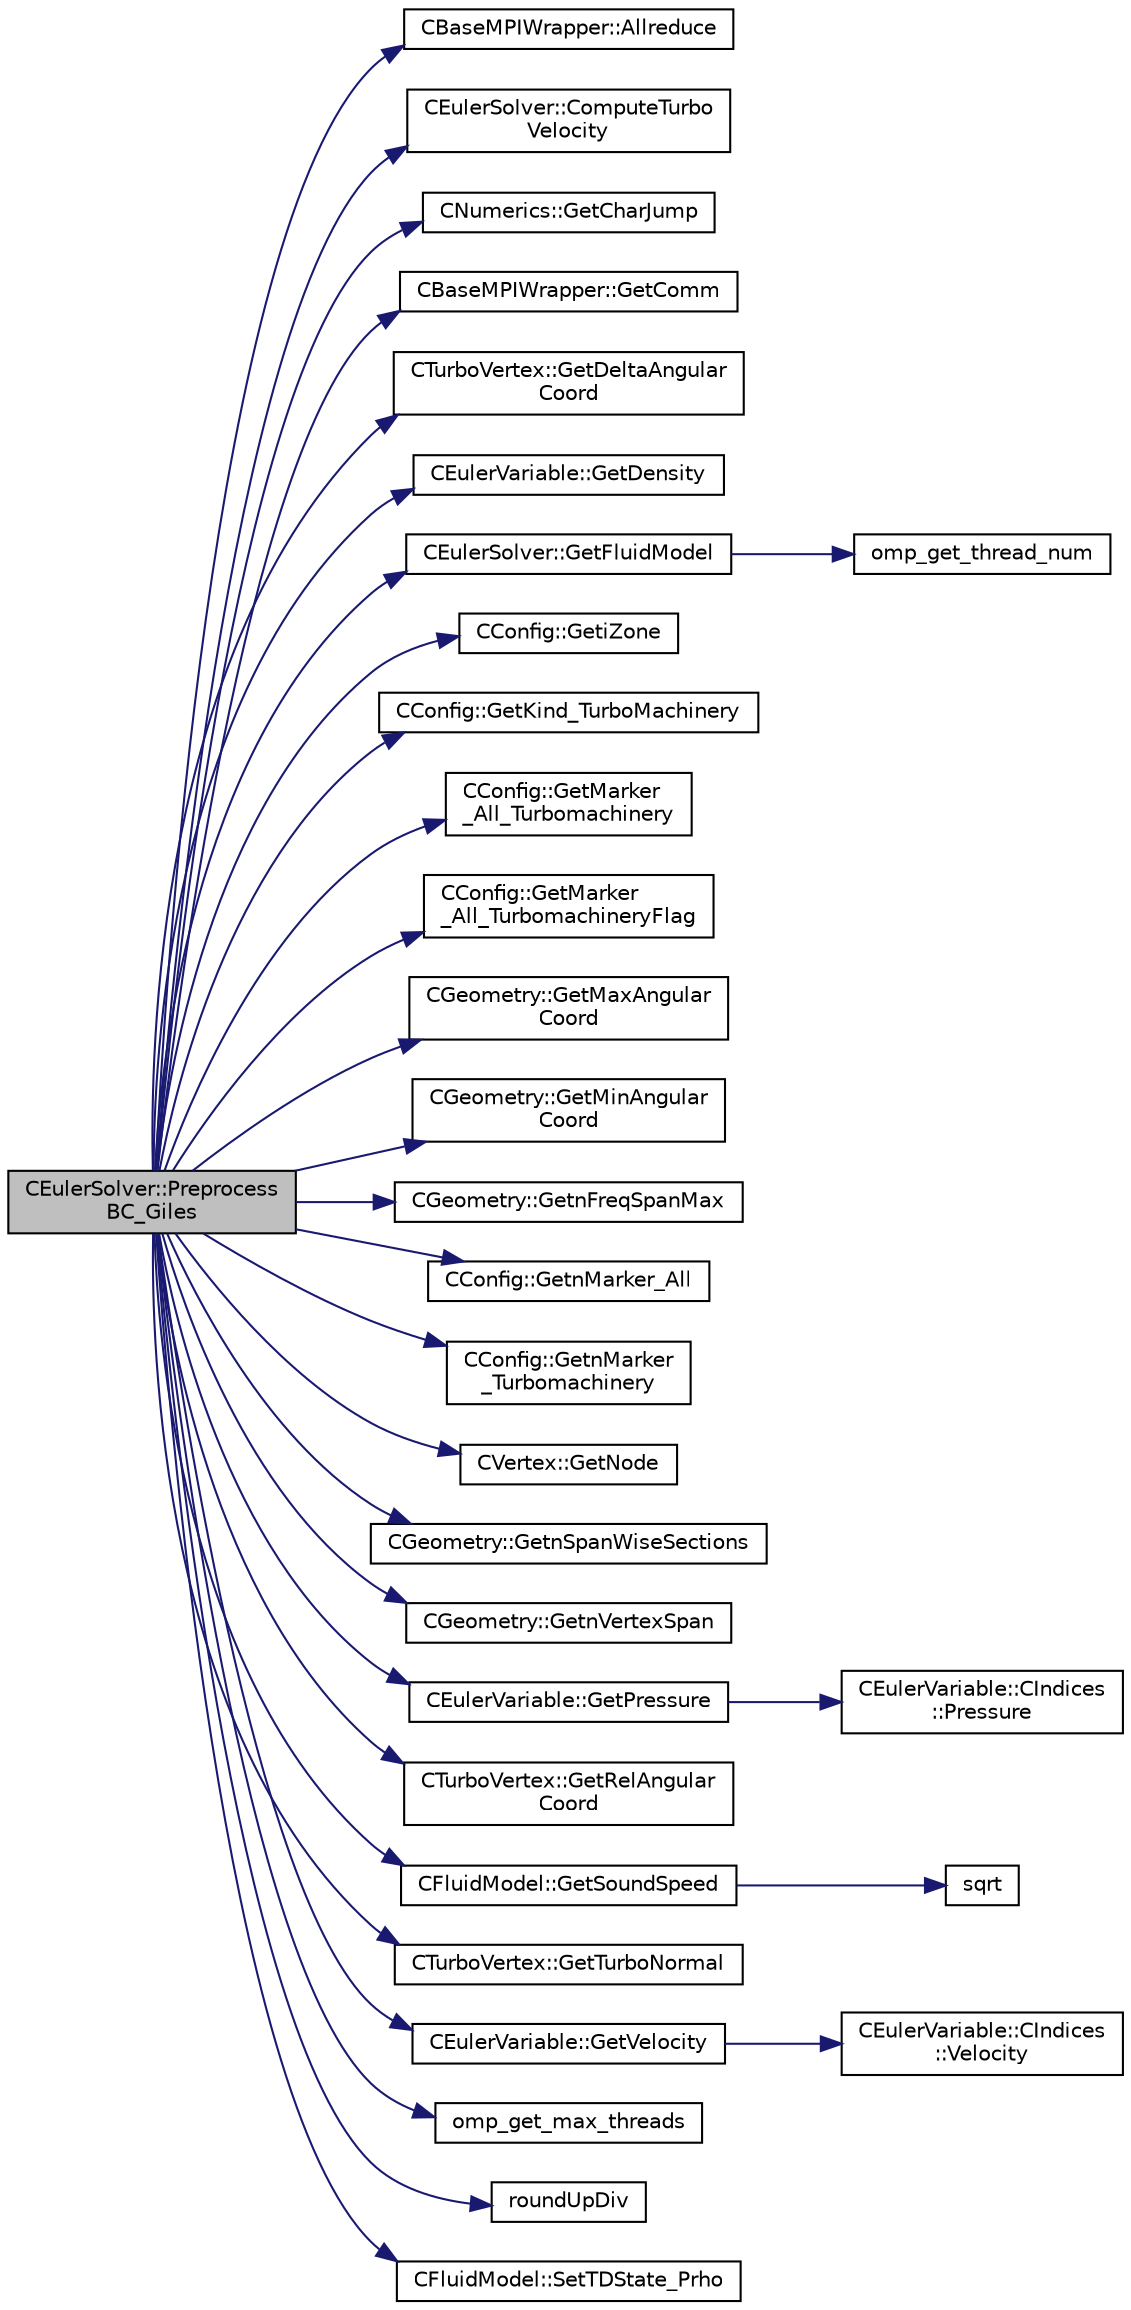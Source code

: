 digraph "CEulerSolver::PreprocessBC_Giles"
{
 // LATEX_PDF_SIZE
  edge [fontname="Helvetica",fontsize="10",labelfontname="Helvetica",labelfontsize="10"];
  node [fontname="Helvetica",fontsize="10",shape=record];
  rankdir="LR";
  Node1 [label="CEulerSolver::Preprocess\lBC_Giles",height=0.2,width=0.4,color="black", fillcolor="grey75", style="filled", fontcolor="black",tooltip="It computes Fourier transformation for the needed quantities along the pitch for each span in turboma..."];
  Node1 -> Node2 [color="midnightblue",fontsize="10",style="solid",fontname="Helvetica"];
  Node2 [label="CBaseMPIWrapper::Allreduce",height=0.2,width=0.4,color="black", fillcolor="white", style="filled",URL="$classCBaseMPIWrapper.html#a381d4b3738c09d92ee1ae9f89715b541",tooltip=" "];
  Node1 -> Node3 [color="midnightblue",fontsize="10",style="solid",fontname="Helvetica"];
  Node3 [label="CEulerSolver::ComputeTurbo\lVelocity",height=0.2,width=0.4,color="black", fillcolor="white", style="filled",URL="$classCEulerSolver.html#a8fd25d9b4182d73282ee810ff0a11fbf",tooltip="it take a velocity in the cartesian reference of framework and transform into the turbomachinery fram..."];
  Node1 -> Node4 [color="midnightblue",fontsize="10",style="solid",fontname="Helvetica"];
  Node4 [label="CNumerics::GetCharJump",height=0.2,width=0.4,color="black", fillcolor="white", style="filled",URL="$classCNumerics.html#a39c87c8201760cbe26a860976cd6e444",tooltip="Computation of the matrix R."];
  Node1 -> Node5 [color="midnightblue",fontsize="10",style="solid",fontname="Helvetica"];
  Node5 [label="CBaseMPIWrapper::GetComm",height=0.2,width=0.4,color="black", fillcolor="white", style="filled",URL="$classCBaseMPIWrapper.html#a8154391fc3522954802889d81d4ef5da",tooltip=" "];
  Node1 -> Node6 [color="midnightblue",fontsize="10",style="solid",fontname="Helvetica"];
  Node6 [label="CTurboVertex::GetDeltaAngular\lCoord",height=0.2,width=0.4,color="black", fillcolor="white", style="filled",URL="$classCTurboVertex.html#ad268f8559fa5e8ef8bfa391ee0181a01",tooltip="get angular coord."];
  Node1 -> Node7 [color="midnightblue",fontsize="10",style="solid",fontname="Helvetica"];
  Node7 [label="CEulerVariable::GetDensity",height=0.2,width=0.4,color="black", fillcolor="white", style="filled",URL="$classCEulerVariable.html#ab8ef32400854040ecb883825f907bed3",tooltip="Get the density of the flow."];
  Node1 -> Node8 [color="midnightblue",fontsize="10",style="solid",fontname="Helvetica"];
  Node8 [label="CEulerSolver::GetFluidModel",height=0.2,width=0.4,color="black", fillcolor="white", style="filled",URL="$classCEulerSolver.html#accba81bb7af172dea84d9d1826cab862",tooltip="Compute the pressure at the infinity."];
  Node8 -> Node9 [color="midnightblue",fontsize="10",style="solid",fontname="Helvetica"];
  Node9 [label="omp_get_thread_num",height=0.2,width=0.4,color="black", fillcolor="white", style="filled",URL="$omp__structure_8hpp.html#aad63dd7e34961dbbd2e8774e7f6bc2d0",tooltip="Index of current thread, akin to MPI rank."];
  Node1 -> Node10 [color="midnightblue",fontsize="10",style="solid",fontname="Helvetica"];
  Node10 [label="CConfig::GetiZone",height=0.2,width=0.4,color="black", fillcolor="white", style="filled",URL="$classCConfig.html#a1d6335b8fdef6fbcd9a08f7503d73ec1",tooltip="Provides the number of varaibles."];
  Node1 -> Node11 [color="midnightblue",fontsize="10",style="solid",fontname="Helvetica"];
  Node11 [label="CConfig::GetKind_TurboMachinery",height=0.2,width=0.4,color="black", fillcolor="white", style="filled",URL="$classCConfig.html#a7db52bbbe61cb8c4dec3a40c0329aea5",tooltip="Get the kind of turbomachinery architecture."];
  Node1 -> Node12 [color="midnightblue",fontsize="10",style="solid",fontname="Helvetica"];
  Node12 [label="CConfig::GetMarker\l_All_Turbomachinery",height=0.2,width=0.4,color="black", fillcolor="white", style="filled",URL="$classCConfig.html#a489191993251fecdfec09e65446b2fa3",tooltip="Get the Turbomachinery information for a marker val_marker."];
  Node1 -> Node13 [color="midnightblue",fontsize="10",style="solid",fontname="Helvetica"];
  Node13 [label="CConfig::GetMarker\l_All_TurbomachineryFlag",height=0.2,width=0.4,color="black", fillcolor="white", style="filled",URL="$classCConfig.html#ae92ecce81d1a01aff7bb2df3c525f61c",tooltip="Get the Turbomachinery flag information for a marker val_marker."];
  Node1 -> Node14 [color="midnightblue",fontsize="10",style="solid",fontname="Helvetica"];
  Node14 [label="CGeometry::GetMaxAngular\lCoord",height=0.2,width=0.4,color="black", fillcolor="white", style="filled",URL="$classCGeometry.html#a86f97367e9ad967d35557820d7d5e8f1",tooltip="max angular pitch independently from the MPI partions."];
  Node1 -> Node15 [color="midnightblue",fontsize="10",style="solid",fontname="Helvetica"];
  Node15 [label="CGeometry::GetMinAngular\lCoord",height=0.2,width=0.4,color="black", fillcolor="white", style="filled",URL="$classCGeometry.html#a9e155ded5ad831c7a40e7a8c9d21f0de",tooltip="min angular pitch independently from the MPI partions."];
  Node1 -> Node16 [color="midnightblue",fontsize="10",style="solid",fontname="Helvetica"];
  Node16 [label="CGeometry::GetnFreqSpanMax",height=0.2,width=0.4,color="black", fillcolor="white", style="filled",URL="$classCGeometry.html#ad9b503cb2f72b0fc64902be246f357da",tooltip="Get number of max frequencies for initializing the Fourier Coefficient for NR BC."];
  Node1 -> Node17 [color="midnightblue",fontsize="10",style="solid",fontname="Helvetica"];
  Node17 [label="CConfig::GetnMarker_All",height=0.2,width=0.4,color="black", fillcolor="white", style="filled",URL="$classCConfig.html#a459dee039e618d21a5d78db61c221240",tooltip="Get the total number of boundary markers of the local process including send/receive domains."];
  Node1 -> Node18 [color="midnightblue",fontsize="10",style="solid",fontname="Helvetica"];
  Node18 [label="CConfig::GetnMarker\l_Turbomachinery",height=0.2,width=0.4,color="black", fillcolor="white", style="filled",URL="$classCConfig.html#a2caf35ccfb5e2b96bd5f53054c42fee6",tooltip="number Turbomachinery performance option specified from config file."];
  Node1 -> Node19 [color="midnightblue",fontsize="10",style="solid",fontname="Helvetica"];
  Node19 [label="CVertex::GetNode",height=0.2,width=0.4,color="black", fillcolor="white", style="filled",URL="$classCVertex.html#ad568da06e7191358d3a09a1bee71cdb5",tooltip="Get the node of the vertex."];
  Node1 -> Node20 [color="midnightblue",fontsize="10",style="solid",fontname="Helvetica"];
  Node20 [label="CGeometry::GetnSpanWiseSections",height=0.2,width=0.4,color="black", fillcolor="white", style="filled",URL="$classCGeometry.html#a019323c830c8772cd00812d1c60de868",tooltip="Get number of span wise section."];
  Node1 -> Node21 [color="midnightblue",fontsize="10",style="solid",fontname="Helvetica"];
  Node21 [label="CGeometry::GetnVertexSpan",height=0.2,width=0.4,color="black", fillcolor="white", style="filled",URL="$classCGeometry.html#a81c34ad0099221f81fb0beb88f994148",tooltip="Get number of vertices."];
  Node1 -> Node22 [color="midnightblue",fontsize="10",style="solid",fontname="Helvetica"];
  Node22 [label="CEulerVariable::GetPressure",height=0.2,width=0.4,color="black", fillcolor="white", style="filled",URL="$classCEulerVariable.html#a5e1ee3cd1062365d7da17ee3ee49537e",tooltip="Get the flow pressure."];
  Node22 -> Node23 [color="midnightblue",fontsize="10",style="solid",fontname="Helvetica"];
  Node23 [label="CEulerVariable::CIndices\l::Pressure",height=0.2,width=0.4,color="black", fillcolor="white", style="filled",URL="$structCEulerVariable_1_1CIndices.html#a71ffbd849fd584ff3a787411497d3007",tooltip=" "];
  Node1 -> Node24 [color="midnightblue",fontsize="10",style="solid",fontname="Helvetica"];
  Node24 [label="CTurboVertex::GetRelAngular\lCoord",height=0.2,width=0.4,color="black", fillcolor="white", style="filled",URL="$classCTurboVertex.html#a0f3acfdff36d602098c0039f01a578b5",tooltip="get angular coord."];
  Node1 -> Node25 [color="midnightblue",fontsize="10",style="solid",fontname="Helvetica"];
  Node25 [label="CFluidModel::GetSoundSpeed",height=0.2,width=0.4,color="black", fillcolor="white", style="filled",URL="$classCFluidModel.html#a114d121d918607fe923446ad733b2c62",tooltip="Get fluid speed of sound."];
  Node25 -> Node26 [color="midnightblue",fontsize="10",style="solid",fontname="Helvetica"];
  Node26 [label="sqrt",height=0.2,width=0.4,color="black", fillcolor="white", style="filled",URL="$group__SIMD.html#ga54a1925ab40fb4249ea255072520de35",tooltip=" "];
  Node1 -> Node27 [color="midnightblue",fontsize="10",style="solid",fontname="Helvetica"];
  Node27 [label="CTurboVertex::GetTurboNormal",height=0.2,width=0.4,color="black", fillcolor="white", style="filled",URL="$classCTurboVertex.html#ad72f5115828f49f0fafdc66b00f3ece4",tooltip="Copy the the turbo normal vector of a face."];
  Node1 -> Node28 [color="midnightblue",fontsize="10",style="solid",fontname="Helvetica"];
  Node28 [label="CEulerVariable::GetVelocity",height=0.2,width=0.4,color="black", fillcolor="white", style="filled",URL="$classCEulerVariable.html#afb2ba375855bc63c9bc96227efaece99",tooltip="Get the velocity of the flow."];
  Node28 -> Node29 [color="midnightblue",fontsize="10",style="solid",fontname="Helvetica"];
  Node29 [label="CEulerVariable::CIndices\l::Velocity",height=0.2,width=0.4,color="black", fillcolor="white", style="filled",URL="$structCEulerVariable_1_1CIndices.html#a37140bae15b27e5d1c970468d80fb3ae",tooltip=" "];
  Node1 -> Node30 [color="midnightblue",fontsize="10",style="solid",fontname="Helvetica"];
  Node30 [label="omp_get_max_threads",height=0.2,width=0.4,color="black", fillcolor="white", style="filled",URL="$omp__structure_8hpp.html#a2f7befecc7b1a4eaade8d81fa6524225",tooltip="Maximum number of threads available."];
  Node1 -> Node31 [color="midnightblue",fontsize="10",style="solid",fontname="Helvetica"];
  Node31 [label="roundUpDiv",height=0.2,width=0.4,color="black", fillcolor="white", style="filled",URL="$omp__structure_8hpp.html#a1c00281f52b615b111a4990b2d2a5157",tooltip="Integer division rounding up."];
  Node1 -> Node32 [color="midnightblue",fontsize="10",style="solid",fontname="Helvetica"];
  Node32 [label="CFluidModel::SetTDState_Prho",height=0.2,width=0.4,color="black", fillcolor="white", style="filled",URL="$classCFluidModel.html#a7748f80460e9a907b0d0002e98d4d281",tooltip="virtual member that would be different for each gas model implemented"];
}
